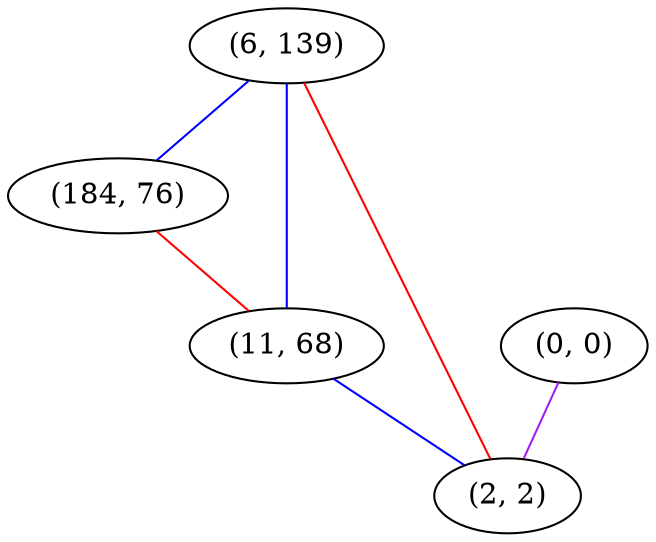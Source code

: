 graph "" {
"(6, 139)";
"(184, 76)";
"(11, 68)";
"(0, 0)";
"(2, 2)";
"(6, 139)" -- "(184, 76)"  [color=blue, key=0, weight=3];
"(6, 139)" -- "(11, 68)"  [color=blue, key=0, weight=3];
"(6, 139)" -- "(2, 2)"  [color=red, key=0, weight=1];
"(184, 76)" -- "(11, 68)"  [color=red, key=0, weight=1];
"(11, 68)" -- "(2, 2)"  [color=blue, key=0, weight=3];
"(0, 0)" -- "(2, 2)"  [color=purple, key=0, weight=4];
}
